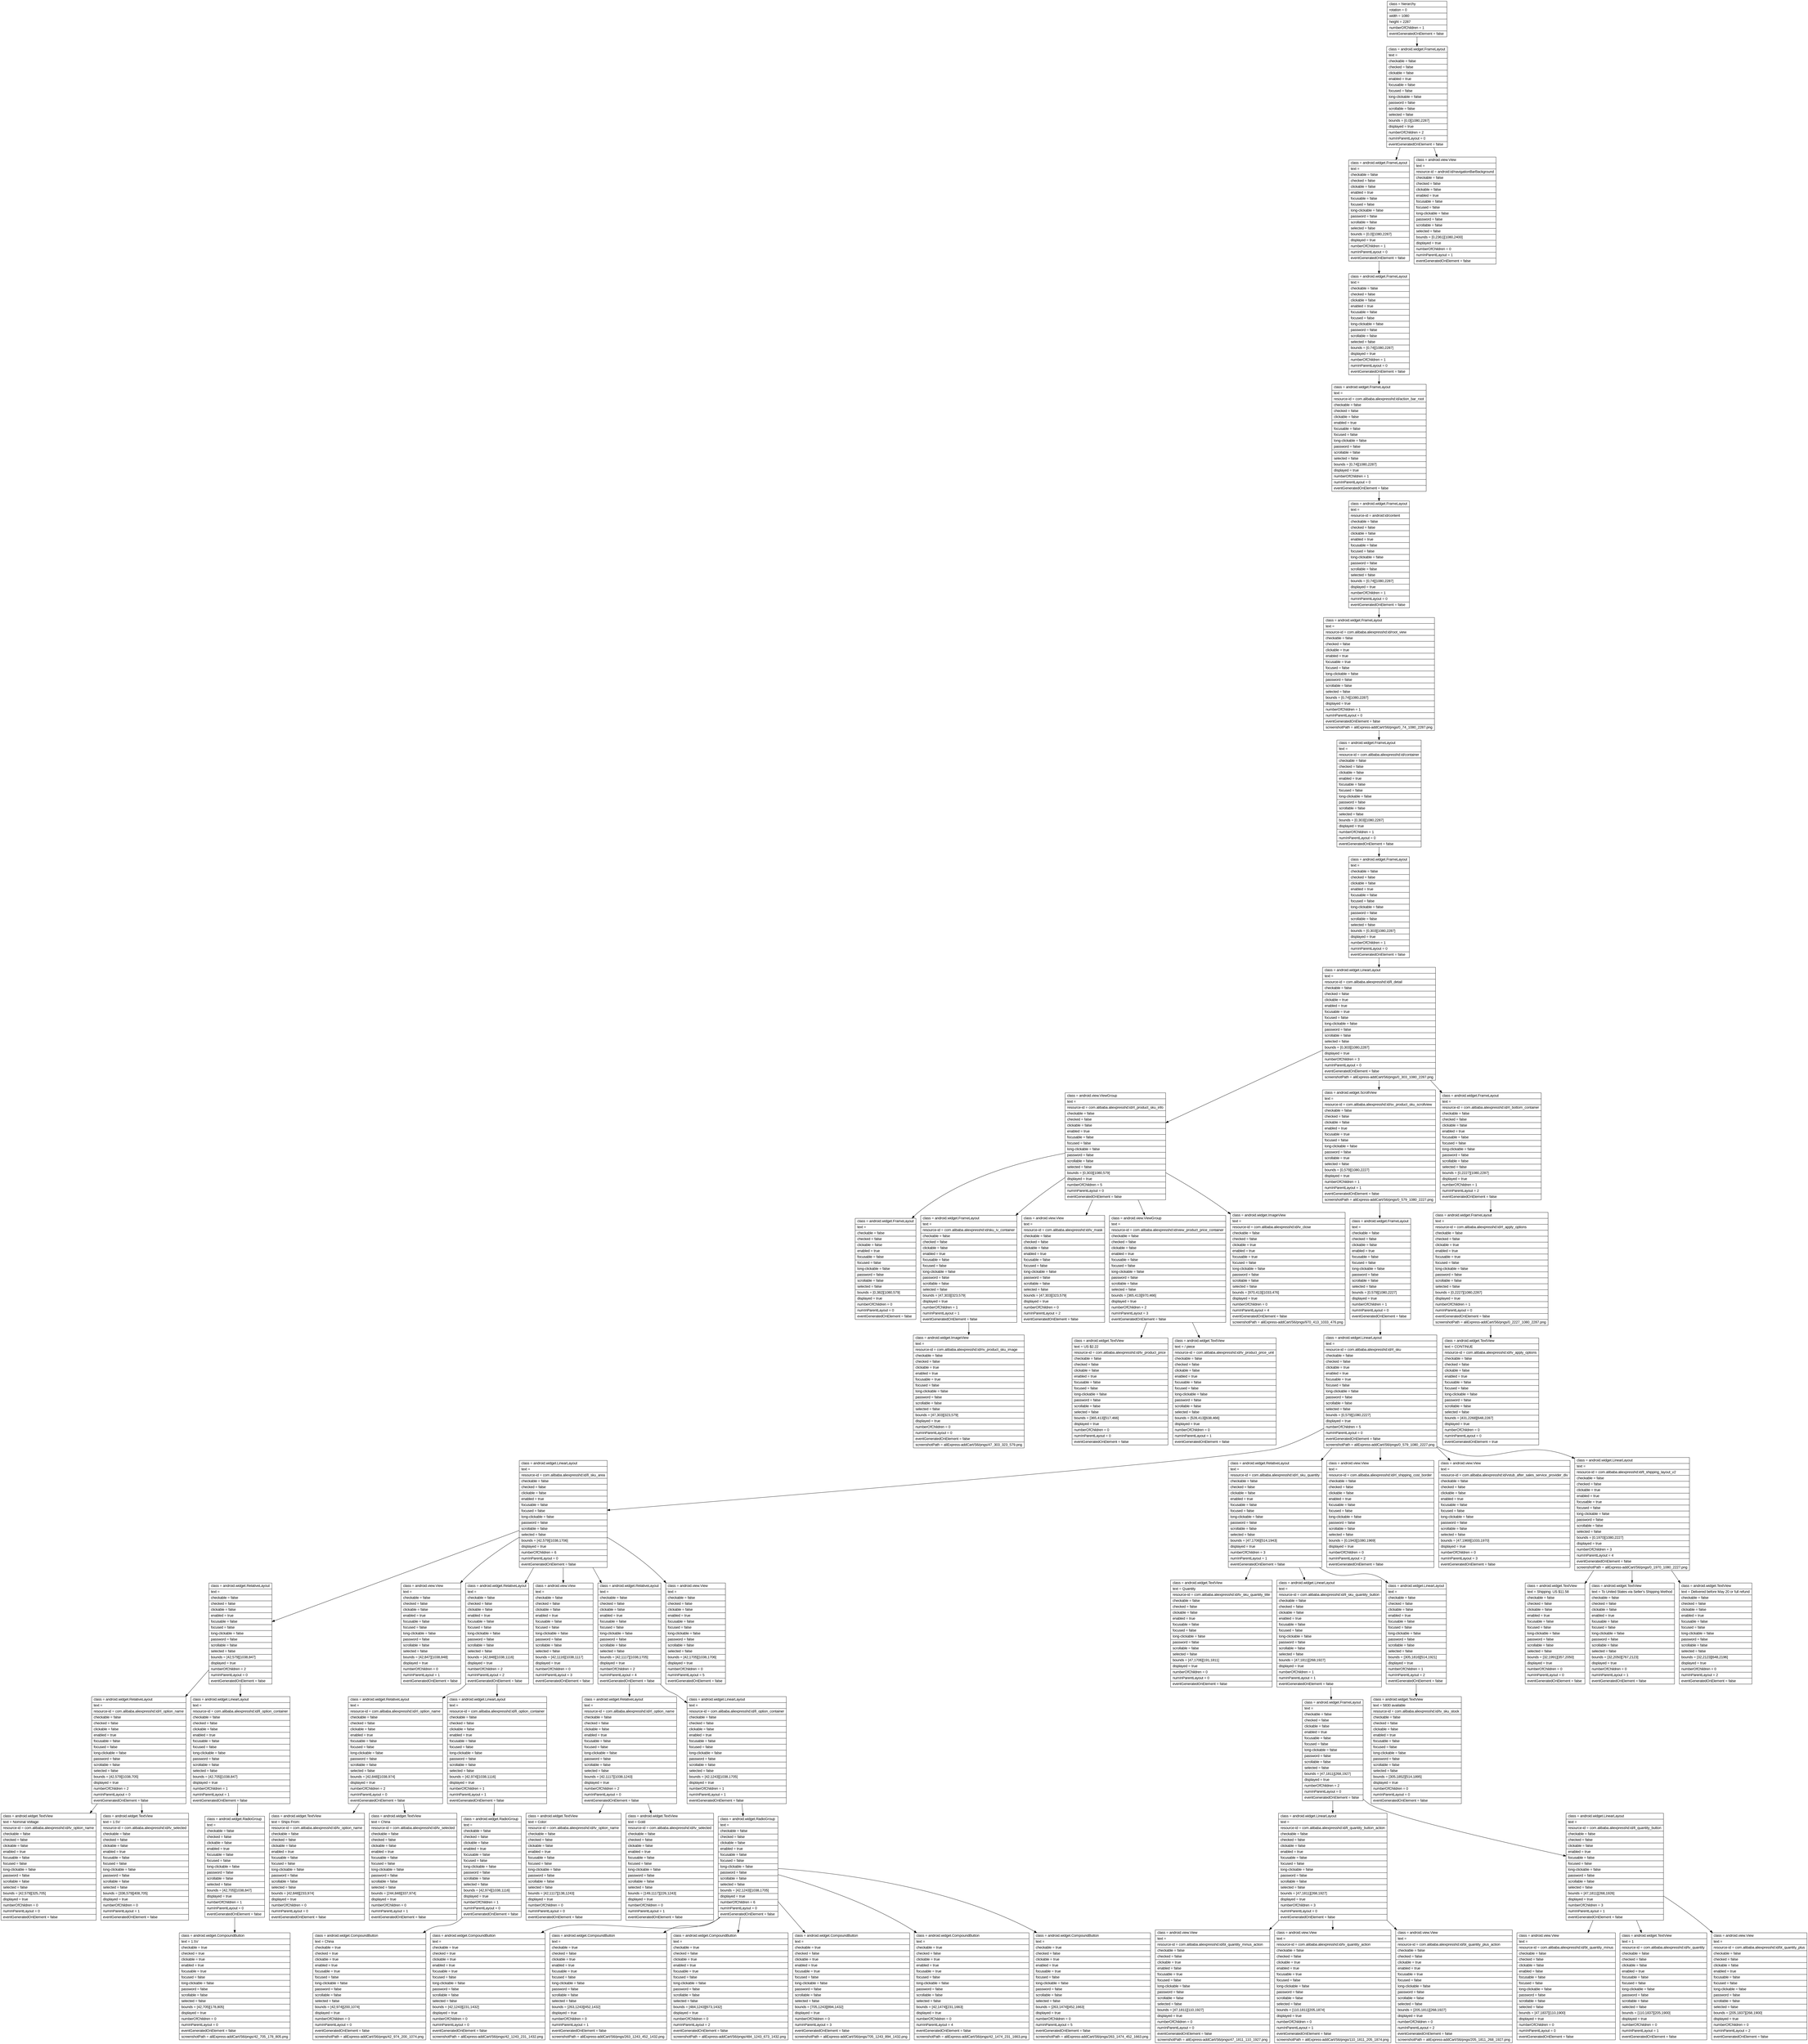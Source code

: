 digraph Layout {

	node [shape=record fontname=Arial];

	0	[label="{class = hierarchy\l|rotation = 0\l|width = 1080\l|height = 2287\l|numberOfChildren = 1\l|eventGeneratedOnElement = false \l}"]
	1	[label="{class = android.widget.FrameLayout\l|text = \l|checkable = false\l|checked = false\l|clickable = false\l|enabled = true\l|focusable = false\l|focused = false\l|long-clickable = false\l|password = false\l|scrollable = false\l|selected = false\l|bounds = [0,0][1080,2287]\l|displayed = true\l|numberOfChildren = 2\l|numInParentLayout = 0\l|eventGeneratedOnElement = false \l}"]
	2	[label="{class = android.widget.FrameLayout\l|text = \l|checkable = false\l|checked = false\l|clickable = false\l|enabled = true\l|focusable = false\l|focused = false\l|long-clickable = false\l|password = false\l|scrollable = false\l|selected = false\l|bounds = [0,0][1080,2287]\l|displayed = true\l|numberOfChildren = 1\l|numInParentLayout = 0\l|eventGeneratedOnElement = false \l}"]
	3	[label="{class = android.view.View\l|text = \l|resource-id = android:id/navigationBarBackground\l|checkable = false\l|checked = false\l|clickable = false\l|enabled = true\l|focusable = false\l|focused = false\l|long-clickable = false\l|password = false\l|scrollable = false\l|selected = false\l|bounds = [0,2361][1080,2400]\l|displayed = true\l|numberOfChildren = 0\l|numInParentLayout = 1\l|eventGeneratedOnElement = false \l}"]
	4	[label="{class = android.widget.FrameLayout\l|text = \l|checkable = false\l|checked = false\l|clickable = false\l|enabled = true\l|focusable = false\l|focused = false\l|long-clickable = false\l|password = false\l|scrollable = false\l|selected = false\l|bounds = [0,74][1080,2287]\l|displayed = true\l|numberOfChildren = 1\l|numInParentLayout = 0\l|eventGeneratedOnElement = false \l}"]
	5	[label="{class = android.widget.FrameLayout\l|text = \l|resource-id = com.alibaba.aliexpresshd:id/action_bar_root\l|checkable = false\l|checked = false\l|clickable = false\l|enabled = true\l|focusable = false\l|focused = false\l|long-clickable = false\l|password = false\l|scrollable = false\l|selected = false\l|bounds = [0,74][1080,2287]\l|displayed = true\l|numberOfChildren = 1\l|numInParentLayout = 0\l|eventGeneratedOnElement = false \l}"]
	6	[label="{class = android.widget.FrameLayout\l|text = \l|resource-id = android:id/content\l|checkable = false\l|checked = false\l|clickable = false\l|enabled = true\l|focusable = false\l|focused = false\l|long-clickable = false\l|password = false\l|scrollable = false\l|selected = false\l|bounds = [0,74][1080,2287]\l|displayed = true\l|numberOfChildren = 1\l|numInParentLayout = 0\l|eventGeneratedOnElement = false \l}"]
	7	[label="{class = android.widget.FrameLayout\l|text = \l|resource-id = com.alibaba.aliexpresshd:id/root_view\l|checkable = false\l|checked = false\l|clickable = true\l|enabled = true\l|focusable = true\l|focused = false\l|long-clickable = false\l|password = false\l|scrollable = false\l|selected = false\l|bounds = [0,74][1080,2287]\l|displayed = true\l|numberOfChildren = 1\l|numInParentLayout = 0\l|eventGeneratedOnElement = false \l|screenshotPath = aliExpress-addCart/S6/pngs/0_74_1080_2287.png\l}"]
	8	[label="{class = android.widget.FrameLayout\l|text = \l|resource-id = com.alibaba.aliexpresshd:id/container\l|checkable = false\l|checked = false\l|clickable = false\l|enabled = true\l|focusable = false\l|focused = false\l|long-clickable = false\l|password = false\l|scrollable = false\l|selected = false\l|bounds = [0,303][1080,2287]\l|displayed = true\l|numberOfChildren = 1\l|numInParentLayout = 0\l|eventGeneratedOnElement = false \l}"]
	9	[label="{class = android.widget.FrameLayout\l|text = \l|checkable = false\l|checked = false\l|clickable = false\l|enabled = true\l|focusable = false\l|focused = false\l|long-clickable = false\l|password = false\l|scrollable = false\l|selected = false\l|bounds = [0,303][1080,2287]\l|displayed = true\l|numberOfChildren = 1\l|numInParentLayout = 0\l|eventGeneratedOnElement = false \l}"]
	10	[label="{class = android.widget.LinearLayout\l|text = \l|resource-id = com.alibaba.aliexpresshd:id/ll_detail\l|checkable = false\l|checked = false\l|clickable = true\l|enabled = true\l|focusable = true\l|focused = false\l|long-clickable = false\l|password = false\l|scrollable = false\l|selected = false\l|bounds = [0,303][1080,2287]\l|displayed = true\l|numberOfChildren = 3\l|numInParentLayout = 0\l|eventGeneratedOnElement = false \l|screenshotPath = aliExpress-addCart/S6/pngs/0_303_1080_2287.png\l}"]
	11	[label="{class = android.view.ViewGroup\l|text = \l|resource-id = com.alibaba.aliexpresshd:id/rl_product_sku_info\l|checkable = false\l|checked = false\l|clickable = false\l|enabled = true\l|focusable = false\l|focused = false\l|long-clickable = false\l|password = false\l|scrollable = false\l|selected = false\l|bounds = [0,303][1080,579]\l|displayed = true\l|numberOfChildren = 5\l|numInParentLayout = 0\l|eventGeneratedOnElement = false \l}"]
	12	[label="{class = android.widget.ScrollView\l|text = \l|resource-id = com.alibaba.aliexpresshd:id/sv_product_sku_scrollview\l|checkable = false\l|checked = false\l|clickable = false\l|enabled = true\l|focusable = true\l|focused = false\l|long-clickable = false\l|password = false\l|scrollable = true\l|selected = false\l|bounds = [0,579][1080,2227]\l|displayed = true\l|numberOfChildren = 1\l|numInParentLayout = 1\l|eventGeneratedOnElement = false \l|screenshotPath = aliExpress-addCart/S6/pngs/0_579_1080_2227.png\l}"]
	13	[label="{class = android.widget.FrameLayout\l|text = \l|resource-id = com.alibaba.aliexpresshd:id/rl_bottom_container\l|checkable = false\l|checked = false\l|clickable = false\l|enabled = true\l|focusable = false\l|focused = false\l|long-clickable = false\l|password = false\l|scrollable = false\l|selected = false\l|bounds = [0,2227][1080,2287]\l|displayed = true\l|numberOfChildren = 1\l|numInParentLayout = 2\l|eventGeneratedOnElement = false \l}"]
	14	[label="{class = android.widget.FrameLayout\l|text = \l|checkable = false\l|checked = false\l|clickable = false\l|enabled = true\l|focusable = false\l|focused = false\l|long-clickable = false\l|password = false\l|scrollable = false\l|selected = false\l|bounds = [0,382][1080,579]\l|displayed = true\l|numberOfChildren = 0\l|numInParentLayout = 0\l|eventGeneratedOnElement = false \l}"]
	15	[label="{class = android.widget.FrameLayout\l|text = \l|resource-id = com.alibaba.aliexpresshd:id/sku_iv_container\l|checkable = false\l|checked = false\l|clickable = false\l|enabled = true\l|focusable = false\l|focused = false\l|long-clickable = false\l|password = false\l|scrollable = false\l|selected = false\l|bounds = [47,303][323,579]\l|displayed = true\l|numberOfChildren = 1\l|numInParentLayout = 1\l|eventGeneratedOnElement = false \l}"]
	16	[label="{class = android.view.View\l|text = \l|resource-id = com.alibaba.aliexpresshd:id/iv_mask\l|checkable = false\l|checked = false\l|clickable = false\l|enabled = true\l|focusable = false\l|focused = false\l|long-clickable = false\l|password = false\l|scrollable = false\l|selected = false\l|bounds = [47,303][323,579]\l|displayed = true\l|numberOfChildren = 0\l|numInParentLayout = 2\l|eventGeneratedOnElement = false \l}"]
	17	[label="{class = android.view.ViewGroup\l|text = \l|resource-id = com.alibaba.aliexpresshd:id/view_product_price_container\l|checkable = false\l|checked = false\l|clickable = false\l|enabled = true\l|focusable = false\l|focused = false\l|long-clickable = false\l|password = false\l|scrollable = false\l|selected = false\l|bounds = [365,413][970,466]\l|displayed = true\l|numberOfChildren = 2\l|numInParentLayout = 3\l|eventGeneratedOnElement = false \l}"]
	18	[label="{class = android.widget.ImageView\l|text = \l|resource-id = com.alibaba.aliexpresshd:id/iv_close\l|checkable = false\l|checked = false\l|clickable = true\l|enabled = true\l|focusable = true\l|focused = false\l|long-clickable = false\l|password = false\l|scrollable = false\l|selected = false\l|bounds = [970,413][1033,476]\l|displayed = true\l|numberOfChildren = 0\l|numInParentLayout = 4\l|eventGeneratedOnElement = false \l|screenshotPath = aliExpress-addCart/S6/pngs/970_413_1033_476.png\l}"]
	19	[label="{class = android.widget.FrameLayout\l|text = \l|checkable = false\l|checked = false\l|clickable = false\l|enabled = true\l|focusable = false\l|focused = false\l|long-clickable = false\l|password = false\l|scrollable = false\l|selected = false\l|bounds = [0,579][1080,2227]\l|displayed = true\l|numberOfChildren = 1\l|numInParentLayout = 0\l|eventGeneratedOnElement = false \l}"]
	20	[label="{class = android.widget.FrameLayout\l|text = \l|resource-id = com.alibaba.aliexpresshd:id/rl_apply_options\l|checkable = false\l|checked = false\l|clickable = true\l|enabled = true\l|focusable = true\l|focused = false\l|long-clickable = false\l|password = false\l|scrollable = false\l|selected = false\l|bounds = [0,2227][1080,2287]\l|displayed = true\l|numberOfChildren = 1\l|numInParentLayout = 0\l|eventGeneratedOnElement = false \l|screenshotPath = aliExpress-addCart/S6/pngs/0_2227_1080_2287.png\l}"]
	21	[label="{class = android.widget.ImageView\l|text = \l|resource-id = com.alibaba.aliexpresshd:id/riv_product_sku_image\l|checkable = false\l|checked = false\l|clickable = true\l|enabled = true\l|focusable = true\l|focused = false\l|long-clickable = false\l|password = false\l|scrollable = false\l|selected = false\l|bounds = [47,303][323,579]\l|displayed = true\l|numberOfChildren = 0\l|numInParentLayout = 0\l|eventGeneratedOnElement = false \l|screenshotPath = aliExpress-addCart/S6/pngs/47_303_323_579.png\l}"]
	22	[label="{class = android.widget.TextView\l|text = US $2.22\l|resource-id = com.alibaba.aliexpresshd:id/tv_product_price\l|checkable = false\l|checked = false\l|clickable = false\l|enabled = true\l|focusable = false\l|focused = false\l|long-clickable = false\l|password = false\l|scrollable = false\l|selected = false\l|bounds = [365,413][517,466]\l|displayed = true\l|numberOfChildren = 0\l|numInParentLayout = 0\l|eventGeneratedOnElement = false \l}"]
	23	[label="{class = android.widget.TextView\l|text = / piece\l|resource-id = com.alibaba.aliexpresshd:id/tv_product_price_unit\l|checkable = false\l|checked = false\l|clickable = false\l|enabled = true\l|focusable = false\l|focused = false\l|long-clickable = false\l|password = false\l|scrollable = false\l|selected = false\l|bounds = [528,413][638,466]\l|displayed = true\l|numberOfChildren = 0\l|numInParentLayout = 1\l|eventGeneratedOnElement = false \l}"]
	24	[label="{class = android.widget.LinearLayout\l|text = \l|resource-id = com.alibaba.aliexpresshd:id/rl_sku\l|checkable = false\l|checked = false\l|clickable = true\l|enabled = true\l|focusable = true\l|focused = false\l|long-clickable = false\l|password = false\l|scrollable = false\l|selected = false\l|bounds = [0,579][1080,2227]\l|displayed = true\l|numberOfChildren = 5\l|numInParentLayout = 0\l|eventGeneratedOnElement = false \l|screenshotPath = aliExpress-addCart/S6/pngs/0_579_1080_2227.png\l}"]
	25	[label="{class = android.widget.TextView\l|text = CONTINUE\l|resource-id = com.alibaba.aliexpresshd:id/tv_apply_options\l|checkable = false\l|checked = false\l|clickable = false\l|enabled = true\l|focusable = false\l|focused = false\l|long-clickable = false\l|password = false\l|scrollable = false\l|selected = false\l|bounds = [431,2268][648,2287]\l|displayed = true\l|numberOfChildren = 0\l|numInParentLayout = 0\l|eventGeneratedOnElement = true \l}"]
	26	[label="{class = android.widget.LinearLayout\l|text = \l|resource-id = com.alibaba.aliexpresshd:id/ll_sku_area\l|checkable = false\l|checked = false\l|clickable = false\l|enabled = true\l|focusable = false\l|focused = false\l|long-clickable = false\l|password = false\l|scrollable = false\l|selected = false\l|bounds = [42,579][1038,1706]\l|displayed = true\l|numberOfChildren = 6\l|numInParentLayout = 0\l|eventGeneratedOnElement = false \l}"]
	27	[label="{class = android.widget.RelativeLayout\l|text = \l|resource-id = com.alibaba.aliexpresshd:id/rl_sku_quantity\l|checkable = false\l|checked = false\l|clickable = false\l|enabled = true\l|focusable = false\l|focused = false\l|long-clickable = false\l|password = false\l|scrollable = false\l|selected = false\l|bounds = [47,1706][514,1943]\l|displayed = true\l|numberOfChildren = 3\l|numInParentLayout = 1\l|eventGeneratedOnElement = false \l}"]
	28	[label="{class = android.view.View\l|text = \l|resource-id = com.alibaba.aliexpresshd:id/rl_shipping_cost_border\l|checkable = false\l|checked = false\l|clickable = false\l|enabled = true\l|focusable = false\l|focused = false\l|long-clickable = false\l|password = false\l|scrollable = false\l|selected = false\l|bounds = [0,1943][1080,1969]\l|displayed = true\l|numberOfChildren = 0\l|numInParentLayout = 2\l|eventGeneratedOnElement = false \l}"]
	29	[label="{class = android.view.View\l|text = \l|resource-id = com.alibaba.aliexpresshd:id/vstub_after_sales_service_provider_div\l|checkable = false\l|checked = false\l|clickable = false\l|enabled = true\l|focusable = false\l|focused = false\l|long-clickable = false\l|password = false\l|scrollable = false\l|selected = false\l|bounds = [47,1969][1033,1970]\l|displayed = true\l|numberOfChildren = 0\l|numInParentLayout = 3\l|eventGeneratedOnElement = false \l}"]
	30	[label="{class = android.widget.LinearLayout\l|text = \l|resource-id = com.alibaba.aliexpresshd:id/ll_shipping_layout_v2\l|checkable = false\l|checked = false\l|clickable = true\l|enabled = true\l|focusable = true\l|focused = false\l|long-clickable = false\l|password = false\l|scrollable = false\l|selected = false\l|bounds = [0,1970][1080,2227]\l|displayed = true\l|numberOfChildren = 3\l|numInParentLayout = 4\l|eventGeneratedOnElement = false \l|screenshotPath = aliExpress-addCart/S6/pngs/0_1970_1080_2227.png\l}"]
	31	[label="{class = android.widget.RelativeLayout\l|text = \l|checkable = false\l|checked = false\l|clickable = false\l|enabled = true\l|focusable = false\l|focused = false\l|long-clickable = false\l|password = false\l|scrollable = false\l|selected = false\l|bounds = [42,579][1038,847]\l|displayed = true\l|numberOfChildren = 2\l|numInParentLayout = 0\l|eventGeneratedOnElement = false \l}"]
	32	[label="{class = android.view.View\l|text = \l|checkable = false\l|checked = false\l|clickable = false\l|enabled = true\l|focusable = false\l|focused = false\l|long-clickable = false\l|password = false\l|scrollable = false\l|selected = false\l|bounds = [42,847][1038,848]\l|displayed = true\l|numberOfChildren = 0\l|numInParentLayout = 1\l|eventGeneratedOnElement = false \l}"]
	33	[label="{class = android.widget.RelativeLayout\l|text = \l|checkable = false\l|checked = false\l|clickable = false\l|enabled = true\l|focusable = false\l|focused = false\l|long-clickable = false\l|password = false\l|scrollable = false\l|selected = false\l|bounds = [42,848][1038,1116]\l|displayed = true\l|numberOfChildren = 2\l|numInParentLayout = 2\l|eventGeneratedOnElement = false \l}"]
	34	[label="{class = android.view.View\l|text = \l|checkable = false\l|checked = false\l|clickable = false\l|enabled = true\l|focusable = false\l|focused = false\l|long-clickable = false\l|password = false\l|scrollable = false\l|selected = false\l|bounds = [42,1116][1038,1117]\l|displayed = true\l|numberOfChildren = 0\l|numInParentLayout = 3\l|eventGeneratedOnElement = false \l}"]
	35	[label="{class = android.widget.RelativeLayout\l|text = \l|checkable = false\l|checked = false\l|clickable = false\l|enabled = true\l|focusable = false\l|focused = false\l|long-clickable = false\l|password = false\l|scrollable = false\l|selected = false\l|bounds = [42,1117][1038,1705]\l|displayed = true\l|numberOfChildren = 2\l|numInParentLayout = 4\l|eventGeneratedOnElement = false \l}"]
	36	[label="{class = android.view.View\l|text = \l|checkable = false\l|checked = false\l|clickable = false\l|enabled = true\l|focusable = false\l|focused = false\l|long-clickable = false\l|password = false\l|scrollable = false\l|selected = false\l|bounds = [42,1705][1038,1706]\l|displayed = true\l|numberOfChildren = 0\l|numInParentLayout = 5\l|eventGeneratedOnElement = false \l}"]
	37	[label="{class = android.widget.TextView\l|text = Quantity\l|resource-id = com.alibaba.aliexpresshd:id/tv_sku_quantity_title\l|checkable = false\l|checked = false\l|clickable = false\l|enabled = true\l|focusable = false\l|focused = false\l|long-clickable = false\l|password = false\l|scrollable = false\l|selected = false\l|bounds = [47,1706][191,1811]\l|displayed = true\l|numberOfChildren = 0\l|numInParentLayout = 0\l|eventGeneratedOnElement = false \l}"]
	38	[label="{class = android.widget.LinearLayout\l|text = \l|resource-id = com.alibaba.aliexpresshd:id/ll_sku_quantity_button\l|checkable = false\l|checked = false\l|clickable = false\l|enabled = true\l|focusable = false\l|focused = false\l|long-clickable = false\l|password = false\l|scrollable = false\l|selected = false\l|bounds = [47,1811][268,1927]\l|displayed = true\l|numberOfChildren = 1\l|numInParentLayout = 1\l|eventGeneratedOnElement = false \l}"]
	39	[label="{class = android.widget.LinearLayout\l|text = \l|checkable = false\l|checked = false\l|clickable = false\l|enabled = true\l|focusable = false\l|focused = false\l|long-clickable = false\l|password = false\l|scrollable = false\l|selected = false\l|bounds = [305,1816][514,1921]\l|displayed = true\l|numberOfChildren = 1\l|numInParentLayout = 2\l|eventGeneratedOnElement = false \l}"]
	40	[label="{class = android.widget.TextView\l|text = Shipping: US $11.58\l|checkable = false\l|checked = false\l|clickable = false\l|enabled = true\l|focusable = false\l|focused = false\l|long-clickable = false\l|password = false\l|scrollable = false\l|selected = false\l|bounds = [32,1991][357,2050]\l|displayed = true\l|numberOfChildren = 0\l|numInParentLayout = 0\l|eventGeneratedOnElement = false \l}"]
	41	[label="{class = android.widget.TextView\l|text = To United States via Seller's Shipping Method\l|checkable = false\l|checked = false\l|clickable = false\l|enabled = true\l|focusable = false\l|focused = false\l|long-clickable = false\l|password = false\l|scrollable = false\l|selected = false\l|bounds = [32,2050][767,2123]\l|displayed = true\l|numberOfChildren = 0\l|numInParentLayout = 1\l|eventGeneratedOnElement = false \l}"]
	42	[label="{class = android.widget.TextView\l|text = Delivered before May 20 or full refund\l|checkable = false\l|checked = false\l|clickable = false\l|enabled = true\l|focusable = false\l|focused = false\l|long-clickable = false\l|password = false\l|scrollable = false\l|selected = false\l|bounds = [32,2123][648,2196]\l|displayed = true\l|numberOfChildren = 0\l|numInParentLayout = 2\l|eventGeneratedOnElement = false \l}"]
	43	[label="{class = android.widget.RelativeLayout\l|text = \l|resource-id = com.alibaba.aliexpresshd:id/rl_option_name\l|checkable = false\l|checked = false\l|clickable = false\l|enabled = true\l|focusable = false\l|focused = false\l|long-clickable = false\l|password = false\l|scrollable = false\l|selected = false\l|bounds = [42,579][1038,705]\l|displayed = true\l|numberOfChildren = 2\l|numInParentLayout = 0\l|eventGeneratedOnElement = false \l}"]
	44	[label="{class = android.widget.LinearLayout\l|text = \l|resource-id = com.alibaba.aliexpresshd:id/ll_option_container\l|checkable = false\l|checked = false\l|clickable = false\l|enabled = true\l|focusable = false\l|focused = false\l|long-clickable = false\l|password = false\l|scrollable = false\l|selected = false\l|bounds = [42,705][1038,847]\l|displayed = true\l|numberOfChildren = 1\l|numInParentLayout = 1\l|eventGeneratedOnElement = false \l}"]
	45	[label="{class = android.widget.RelativeLayout\l|text = \l|resource-id = com.alibaba.aliexpresshd:id/rl_option_name\l|checkable = false\l|checked = false\l|clickable = false\l|enabled = true\l|focusable = false\l|focused = false\l|long-clickable = false\l|password = false\l|scrollable = false\l|selected = false\l|bounds = [42,848][1038,974]\l|displayed = true\l|numberOfChildren = 2\l|numInParentLayout = 0\l|eventGeneratedOnElement = false \l}"]
	46	[label="{class = android.widget.LinearLayout\l|text = \l|resource-id = com.alibaba.aliexpresshd:id/ll_option_container\l|checkable = false\l|checked = false\l|clickable = false\l|enabled = true\l|focusable = false\l|focused = false\l|long-clickable = false\l|password = false\l|scrollable = false\l|selected = false\l|bounds = [42,974][1038,1116]\l|displayed = true\l|numberOfChildren = 1\l|numInParentLayout = 1\l|eventGeneratedOnElement = false \l}"]
	47	[label="{class = android.widget.RelativeLayout\l|text = \l|resource-id = com.alibaba.aliexpresshd:id/rl_option_name\l|checkable = false\l|checked = false\l|clickable = false\l|enabled = true\l|focusable = false\l|focused = false\l|long-clickable = false\l|password = false\l|scrollable = false\l|selected = false\l|bounds = [42,1117][1038,1243]\l|displayed = true\l|numberOfChildren = 2\l|numInParentLayout = 0\l|eventGeneratedOnElement = false \l}"]
	48	[label="{class = android.widget.LinearLayout\l|text = \l|resource-id = com.alibaba.aliexpresshd:id/ll_option_container\l|checkable = false\l|checked = false\l|clickable = false\l|enabled = true\l|focusable = false\l|focused = false\l|long-clickable = false\l|password = false\l|scrollable = false\l|selected = false\l|bounds = [42,1243][1038,1705]\l|displayed = true\l|numberOfChildren = 1\l|numInParentLayout = 1\l|eventGeneratedOnElement = false \l}"]
	49	[label="{class = android.widget.FrameLayout\l|text = \l|checkable = false\l|checked = false\l|clickable = false\l|enabled = true\l|focusable = false\l|focused = false\l|long-clickable = false\l|password = false\l|scrollable = false\l|selected = false\l|bounds = [47,1811][268,1927]\l|displayed = true\l|numberOfChildren = 2\l|numInParentLayout = 0\l|eventGeneratedOnElement = false \l}"]
	50	[label="{class = android.widget.TextView\l|text = 5830 available\l|resource-id = com.alibaba.aliexpresshd:id/tv_sku_stock\l|checkable = false\l|checked = false\l|clickable = false\l|enabled = true\l|focusable = false\l|focused = false\l|long-clickable = false\l|password = false\l|scrollable = false\l|selected = false\l|bounds = [305,1852][514,1895]\l|displayed = true\l|numberOfChildren = 0\l|numInParentLayout = 0\l|eventGeneratedOnElement = false \l}"]
	51	[label="{class = android.widget.TextView\l|text = Nominal Voltage:\l|resource-id = com.alibaba.aliexpresshd:id/tv_option_name\l|checkable = false\l|checked = false\l|clickable = false\l|enabled = true\l|focusable = false\l|focused = false\l|long-clickable = false\l|password = false\l|scrollable = false\l|selected = false\l|bounds = [42,579][325,705]\l|displayed = true\l|numberOfChildren = 0\l|numInParentLayout = 0\l|eventGeneratedOnElement = false \l}"]
	52	[label="{class = android.widget.TextView\l|text = 1.5V\l|resource-id = com.alibaba.aliexpresshd:id/tv_selected\l|checkable = false\l|checked = false\l|clickable = false\l|enabled = true\l|focusable = false\l|focused = false\l|long-clickable = false\l|password = false\l|scrollable = false\l|selected = false\l|bounds = [336,579][408,705]\l|displayed = true\l|numberOfChildren = 0\l|numInParentLayout = 1\l|eventGeneratedOnElement = false \l}"]
	53	[label="{class = android.widget.RadioGroup\l|text = \l|checkable = false\l|checked = false\l|clickable = false\l|enabled = true\l|focusable = false\l|focused = false\l|long-clickable = false\l|password = false\l|scrollable = false\l|selected = false\l|bounds = [42,705][1038,847]\l|displayed = true\l|numberOfChildren = 1\l|numInParentLayout = 0\l|eventGeneratedOnElement = false \l}"]
	54	[label="{class = android.widget.TextView\l|text = Ships From:\l|resource-id = com.alibaba.aliexpresshd:id/tv_option_name\l|checkable = false\l|checked = false\l|clickable = false\l|enabled = true\l|focusable = false\l|focused = false\l|long-clickable = false\l|password = false\l|scrollable = false\l|selected = false\l|bounds = [42,848][233,974]\l|displayed = true\l|numberOfChildren = 0\l|numInParentLayout = 0\l|eventGeneratedOnElement = false \l}"]
	55	[label="{class = android.widget.TextView\l|text = China\l|resource-id = com.alibaba.aliexpresshd:id/tv_selected\l|checkable = false\l|checked = false\l|clickable = false\l|enabled = true\l|focusable = false\l|focused = false\l|long-clickable = false\l|password = false\l|scrollable = false\l|selected = false\l|bounds = [244,848][337,974]\l|displayed = true\l|numberOfChildren = 0\l|numInParentLayout = 1\l|eventGeneratedOnElement = false \l}"]
	56	[label="{class = android.widget.RadioGroup\l|text = \l|checkable = false\l|checked = false\l|clickable = false\l|enabled = true\l|focusable = false\l|focused = false\l|long-clickable = false\l|password = false\l|scrollable = false\l|selected = false\l|bounds = [42,974][1038,1116]\l|displayed = true\l|numberOfChildren = 1\l|numInParentLayout = 0\l|eventGeneratedOnElement = false \l}"]
	57	[label="{class = android.widget.TextView\l|text = Color:\l|resource-id = com.alibaba.aliexpresshd:id/tv_option_name\l|checkable = false\l|checked = false\l|clickable = false\l|enabled = true\l|focusable = false\l|focused = false\l|long-clickable = false\l|password = false\l|scrollable = false\l|selected = false\l|bounds = [42,1117][138,1243]\l|displayed = true\l|numberOfChildren = 0\l|numInParentLayout = 0\l|eventGeneratedOnElement = false \l}"]
	58	[label="{class = android.widget.TextView\l|text = Gold\l|resource-id = com.alibaba.aliexpresshd:id/tv_selected\l|checkable = false\l|checked = false\l|clickable = false\l|enabled = true\l|focusable = false\l|focused = false\l|long-clickable = false\l|password = false\l|scrollable = false\l|selected = false\l|bounds = [149,1117][226,1243]\l|displayed = true\l|numberOfChildren = 0\l|numInParentLayout = 1\l|eventGeneratedOnElement = false \l}"]
	59	[label="{class = android.widget.RadioGroup\l|text = \l|checkable = false\l|checked = false\l|clickable = false\l|enabled = true\l|focusable = false\l|focused = false\l|long-clickable = false\l|password = false\l|scrollable = false\l|selected = false\l|bounds = [42,1243][1038,1705]\l|displayed = true\l|numberOfChildren = 6\l|numInParentLayout = 0\l|eventGeneratedOnElement = false \l}"]
	60	[label="{class = android.widget.LinearLayout\l|text = \l|resource-id = com.alibaba.aliexpresshd:id/ll_quantity_button_action\l|checkable = false\l|checked = false\l|clickable = false\l|enabled = true\l|focusable = false\l|focused = false\l|long-clickable = false\l|password = false\l|scrollable = false\l|selected = false\l|bounds = [47,1811][268,1927]\l|displayed = true\l|numberOfChildren = 3\l|numInParentLayout = 0\l|eventGeneratedOnElement = false \l}"]
	61	[label="{class = android.widget.LinearLayout\l|text = \l|resource-id = com.alibaba.aliexpresshd:id/ll_quantity_button\l|checkable = false\l|checked = false\l|clickable = false\l|enabled = true\l|focusable = false\l|focused = false\l|long-clickable = false\l|password = false\l|scrollable = false\l|selected = false\l|bounds = [47,1811][268,1926]\l|displayed = true\l|numberOfChildren = 3\l|numInParentLayout = 1\l|eventGeneratedOnElement = false \l}"]
	62	[label="{class = android.widget.CompoundButton\l|text = 1.5V\l|checkable = true\l|checked = true\l|clickable = true\l|enabled = true\l|focusable = true\l|focused = false\l|long-clickable = false\l|password = false\l|scrollable = false\l|selected = false\l|bounds = [42,705][178,805]\l|displayed = true\l|numberOfChildren = 0\l|numInParentLayout = 0\l|eventGeneratedOnElement = false \l|screenshotPath = aliExpress-addCart/S6/pngs/42_705_178_805.png\l}"]
	63	[label="{class = android.widget.CompoundButton\l|text = China\l|checkable = true\l|checked = true\l|clickable = true\l|enabled = true\l|focusable = true\l|focused = false\l|long-clickable = false\l|password = false\l|scrollable = false\l|selected = false\l|bounds = [42,974][200,1074]\l|displayed = true\l|numberOfChildren = 0\l|numInParentLayout = 0\l|eventGeneratedOnElement = false \l|screenshotPath = aliExpress-addCart/S6/pngs/42_974_200_1074.png\l}"]
	64	[label="{class = android.widget.CompoundButton\l|text = \l|checkable = true\l|checked = true\l|clickable = true\l|enabled = true\l|focusable = true\l|focused = false\l|long-clickable = false\l|password = false\l|scrollable = false\l|selected = false\l|bounds = [42,1243][231,1432]\l|displayed = true\l|numberOfChildren = 0\l|numInParentLayout = 0\l|eventGeneratedOnElement = false \l|screenshotPath = aliExpress-addCart/S6/pngs/42_1243_231_1432.png\l}"]
	65	[label="{class = android.widget.CompoundButton\l|text = \l|checkable = true\l|checked = false\l|clickable = true\l|enabled = true\l|focusable = true\l|focused = false\l|long-clickable = false\l|password = false\l|scrollable = false\l|selected = false\l|bounds = [263,1243][452,1432]\l|displayed = true\l|numberOfChildren = 0\l|numInParentLayout = 1\l|eventGeneratedOnElement = false \l|screenshotPath = aliExpress-addCart/S6/pngs/263_1243_452_1432.png\l}"]
	66	[label="{class = android.widget.CompoundButton\l|text = \l|checkable = true\l|checked = false\l|clickable = true\l|enabled = true\l|focusable = true\l|focused = false\l|long-clickable = false\l|password = false\l|scrollable = false\l|selected = false\l|bounds = [484,1243][673,1432]\l|displayed = true\l|numberOfChildren = 0\l|numInParentLayout = 2\l|eventGeneratedOnElement = false \l|screenshotPath = aliExpress-addCart/S6/pngs/484_1243_673_1432.png\l}"]
	67	[label="{class = android.widget.CompoundButton\l|text = \l|checkable = true\l|checked = false\l|clickable = true\l|enabled = true\l|focusable = true\l|focused = false\l|long-clickable = false\l|password = false\l|scrollable = false\l|selected = false\l|bounds = [705,1243][894,1432]\l|displayed = true\l|numberOfChildren = 0\l|numInParentLayout = 3\l|eventGeneratedOnElement = false \l|screenshotPath = aliExpress-addCart/S6/pngs/705_1243_894_1432.png\l}"]
	68	[label="{class = android.widget.CompoundButton\l|text = \l|checkable = true\l|checked = false\l|clickable = true\l|enabled = true\l|focusable = true\l|focused = false\l|long-clickable = false\l|password = false\l|scrollable = false\l|selected = false\l|bounds = [42,1474][231,1663]\l|displayed = true\l|numberOfChildren = 0\l|numInParentLayout = 4\l|eventGeneratedOnElement = false \l|screenshotPath = aliExpress-addCart/S6/pngs/42_1474_231_1663.png\l}"]
	69	[label="{class = android.widget.CompoundButton\l|text = \l|checkable = true\l|checked = false\l|clickable = true\l|enabled = true\l|focusable = true\l|focused = false\l|long-clickable = false\l|password = false\l|scrollable = false\l|selected = false\l|bounds = [263,1474][452,1663]\l|displayed = true\l|numberOfChildren = 0\l|numInParentLayout = 5\l|eventGeneratedOnElement = false \l|screenshotPath = aliExpress-addCart/S6/pngs/263_1474_452_1663.png\l}"]
	70	[label="{class = android.view.View\l|text = \l|resource-id = com.alibaba.aliexpresshd:id/bt_quantity_minus_action\l|checkable = false\l|checked = false\l|clickable = true\l|enabled = false\l|focusable = true\l|focused = false\l|long-clickable = false\l|password = false\l|scrollable = false\l|selected = false\l|bounds = [47,1811][110,1927]\l|displayed = true\l|numberOfChildren = 0\l|numInParentLayout = 0\l|eventGeneratedOnElement = false \l|screenshotPath = aliExpress-addCart/S6/pngs/47_1811_110_1927.png\l}"]
	71	[label="{class = android.view.View\l|text = \l|resource-id = com.alibaba.aliexpresshd:id/tv_quantity_action\l|checkable = false\l|checked = false\l|clickable = true\l|enabled = true\l|focusable = true\l|focused = false\l|long-clickable = false\l|password = false\l|scrollable = false\l|selected = false\l|bounds = [110,1811][205,1874]\l|displayed = true\l|numberOfChildren = 0\l|numInParentLayout = 1\l|eventGeneratedOnElement = false \l|screenshotPath = aliExpress-addCart/S6/pngs/110_1811_205_1874.png\l}"]
	72	[label="{class = android.view.View\l|text = \l|resource-id = com.alibaba.aliexpresshd:id/bt_quantity_plus_action\l|checkable = false\l|checked = false\l|clickable = true\l|enabled = true\l|focusable = true\l|focused = false\l|long-clickable = false\l|password = false\l|scrollable = false\l|selected = false\l|bounds = [205,1811][268,1927]\l|displayed = true\l|numberOfChildren = 0\l|numInParentLayout = 2\l|eventGeneratedOnElement = false \l|screenshotPath = aliExpress-addCart/S6/pngs/205_1811_268_1927.png\l}"]
	73	[label="{class = android.view.View\l|text = \l|resource-id = com.alibaba.aliexpresshd:id/bt_quantity_minus\l|checkable = false\l|checked = false\l|clickable = false\l|enabled = false\l|focusable = false\l|focused = false\l|long-clickable = false\l|password = false\l|scrollable = false\l|selected = false\l|bounds = [47,1837][110,1900]\l|displayed = true\l|numberOfChildren = 0\l|numInParentLayout = 0\l|eventGeneratedOnElement = false \l}"]
	74	[label="{class = android.widget.TextView\l|text = 1\l|resource-id = com.alibaba.aliexpresshd:id/tv_quantity\l|checkable = false\l|checked = false\l|clickable = false\l|enabled = true\l|focusable = false\l|focused = false\l|long-clickable = false\l|password = false\l|scrollable = false\l|selected = false\l|bounds = [110,1837][205,1900]\l|displayed = true\l|numberOfChildren = 0\l|numInParentLayout = 1\l|eventGeneratedOnElement = false \l}"]
	75	[label="{class = android.view.View\l|text = \l|resource-id = com.alibaba.aliexpresshd:id/bt_quantity_plus\l|checkable = false\l|checked = false\l|clickable = false\l|enabled = true\l|focusable = false\l|focused = false\l|long-clickable = false\l|password = false\l|scrollable = false\l|selected = false\l|bounds = [205,1837][268,1900]\l|displayed = true\l|numberOfChildren = 0\l|numInParentLayout = 2\l|eventGeneratedOnElement = false \l}"]


	0 -> 1
	1 -> 2
	1 -> 3
	2 -> 4
	4 -> 5
	5 -> 6
	6 -> 7
	7 -> 8
	8 -> 9
	9 -> 10
	10 -> 11
	10 -> 12
	10 -> 13
	11 -> 14
	11 -> 15
	11 -> 16
	11 -> 17
	11 -> 18
	12 -> 19
	13 -> 20
	15 -> 21
	17 -> 22
	17 -> 23
	19 -> 24
	20 -> 25
	24 -> 26
	24 -> 27
	24 -> 28
	24 -> 29
	24 -> 30
	26 -> 31
	26 -> 32
	26 -> 33
	26 -> 34
	26 -> 35
	26 -> 36
	27 -> 37
	27 -> 38
	27 -> 39
	30 -> 40
	30 -> 41
	30 -> 42
	31 -> 43
	31 -> 44
	33 -> 45
	33 -> 46
	35 -> 47
	35 -> 48
	38 -> 49
	39 -> 50
	43 -> 51
	43 -> 52
	44 -> 53
	45 -> 54
	45 -> 55
	46 -> 56
	47 -> 57
	47 -> 58
	48 -> 59
	49 -> 60
	49 -> 61
	53 -> 62
	56 -> 63
	59 -> 64
	59 -> 65
	59 -> 66
	59 -> 67
	59 -> 68
	59 -> 69
	60 -> 70
	60 -> 71
	60 -> 72
	61 -> 73
	61 -> 74
	61 -> 75


}